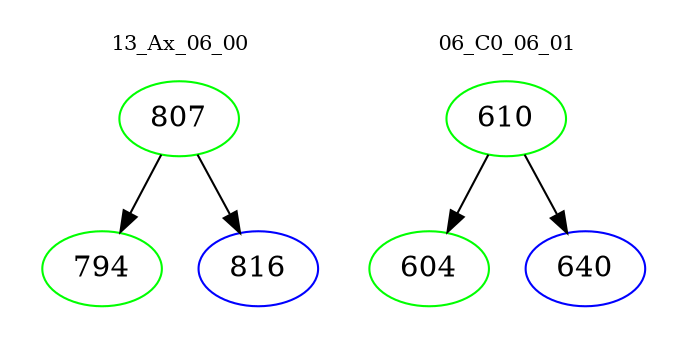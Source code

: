digraph{
subgraph cluster_0 {
color = white
label = "13_Ax_06_00";
fontsize=10;
T0_807 [label="807", color="green"]
T0_807 -> T0_794 [color="black"]
T0_794 [label="794", color="green"]
T0_807 -> T0_816 [color="black"]
T0_816 [label="816", color="blue"]
}
subgraph cluster_1 {
color = white
label = "06_C0_06_01";
fontsize=10;
T1_610 [label="610", color="green"]
T1_610 -> T1_604 [color="black"]
T1_604 [label="604", color="green"]
T1_610 -> T1_640 [color="black"]
T1_640 [label="640", color="blue"]
}
}
